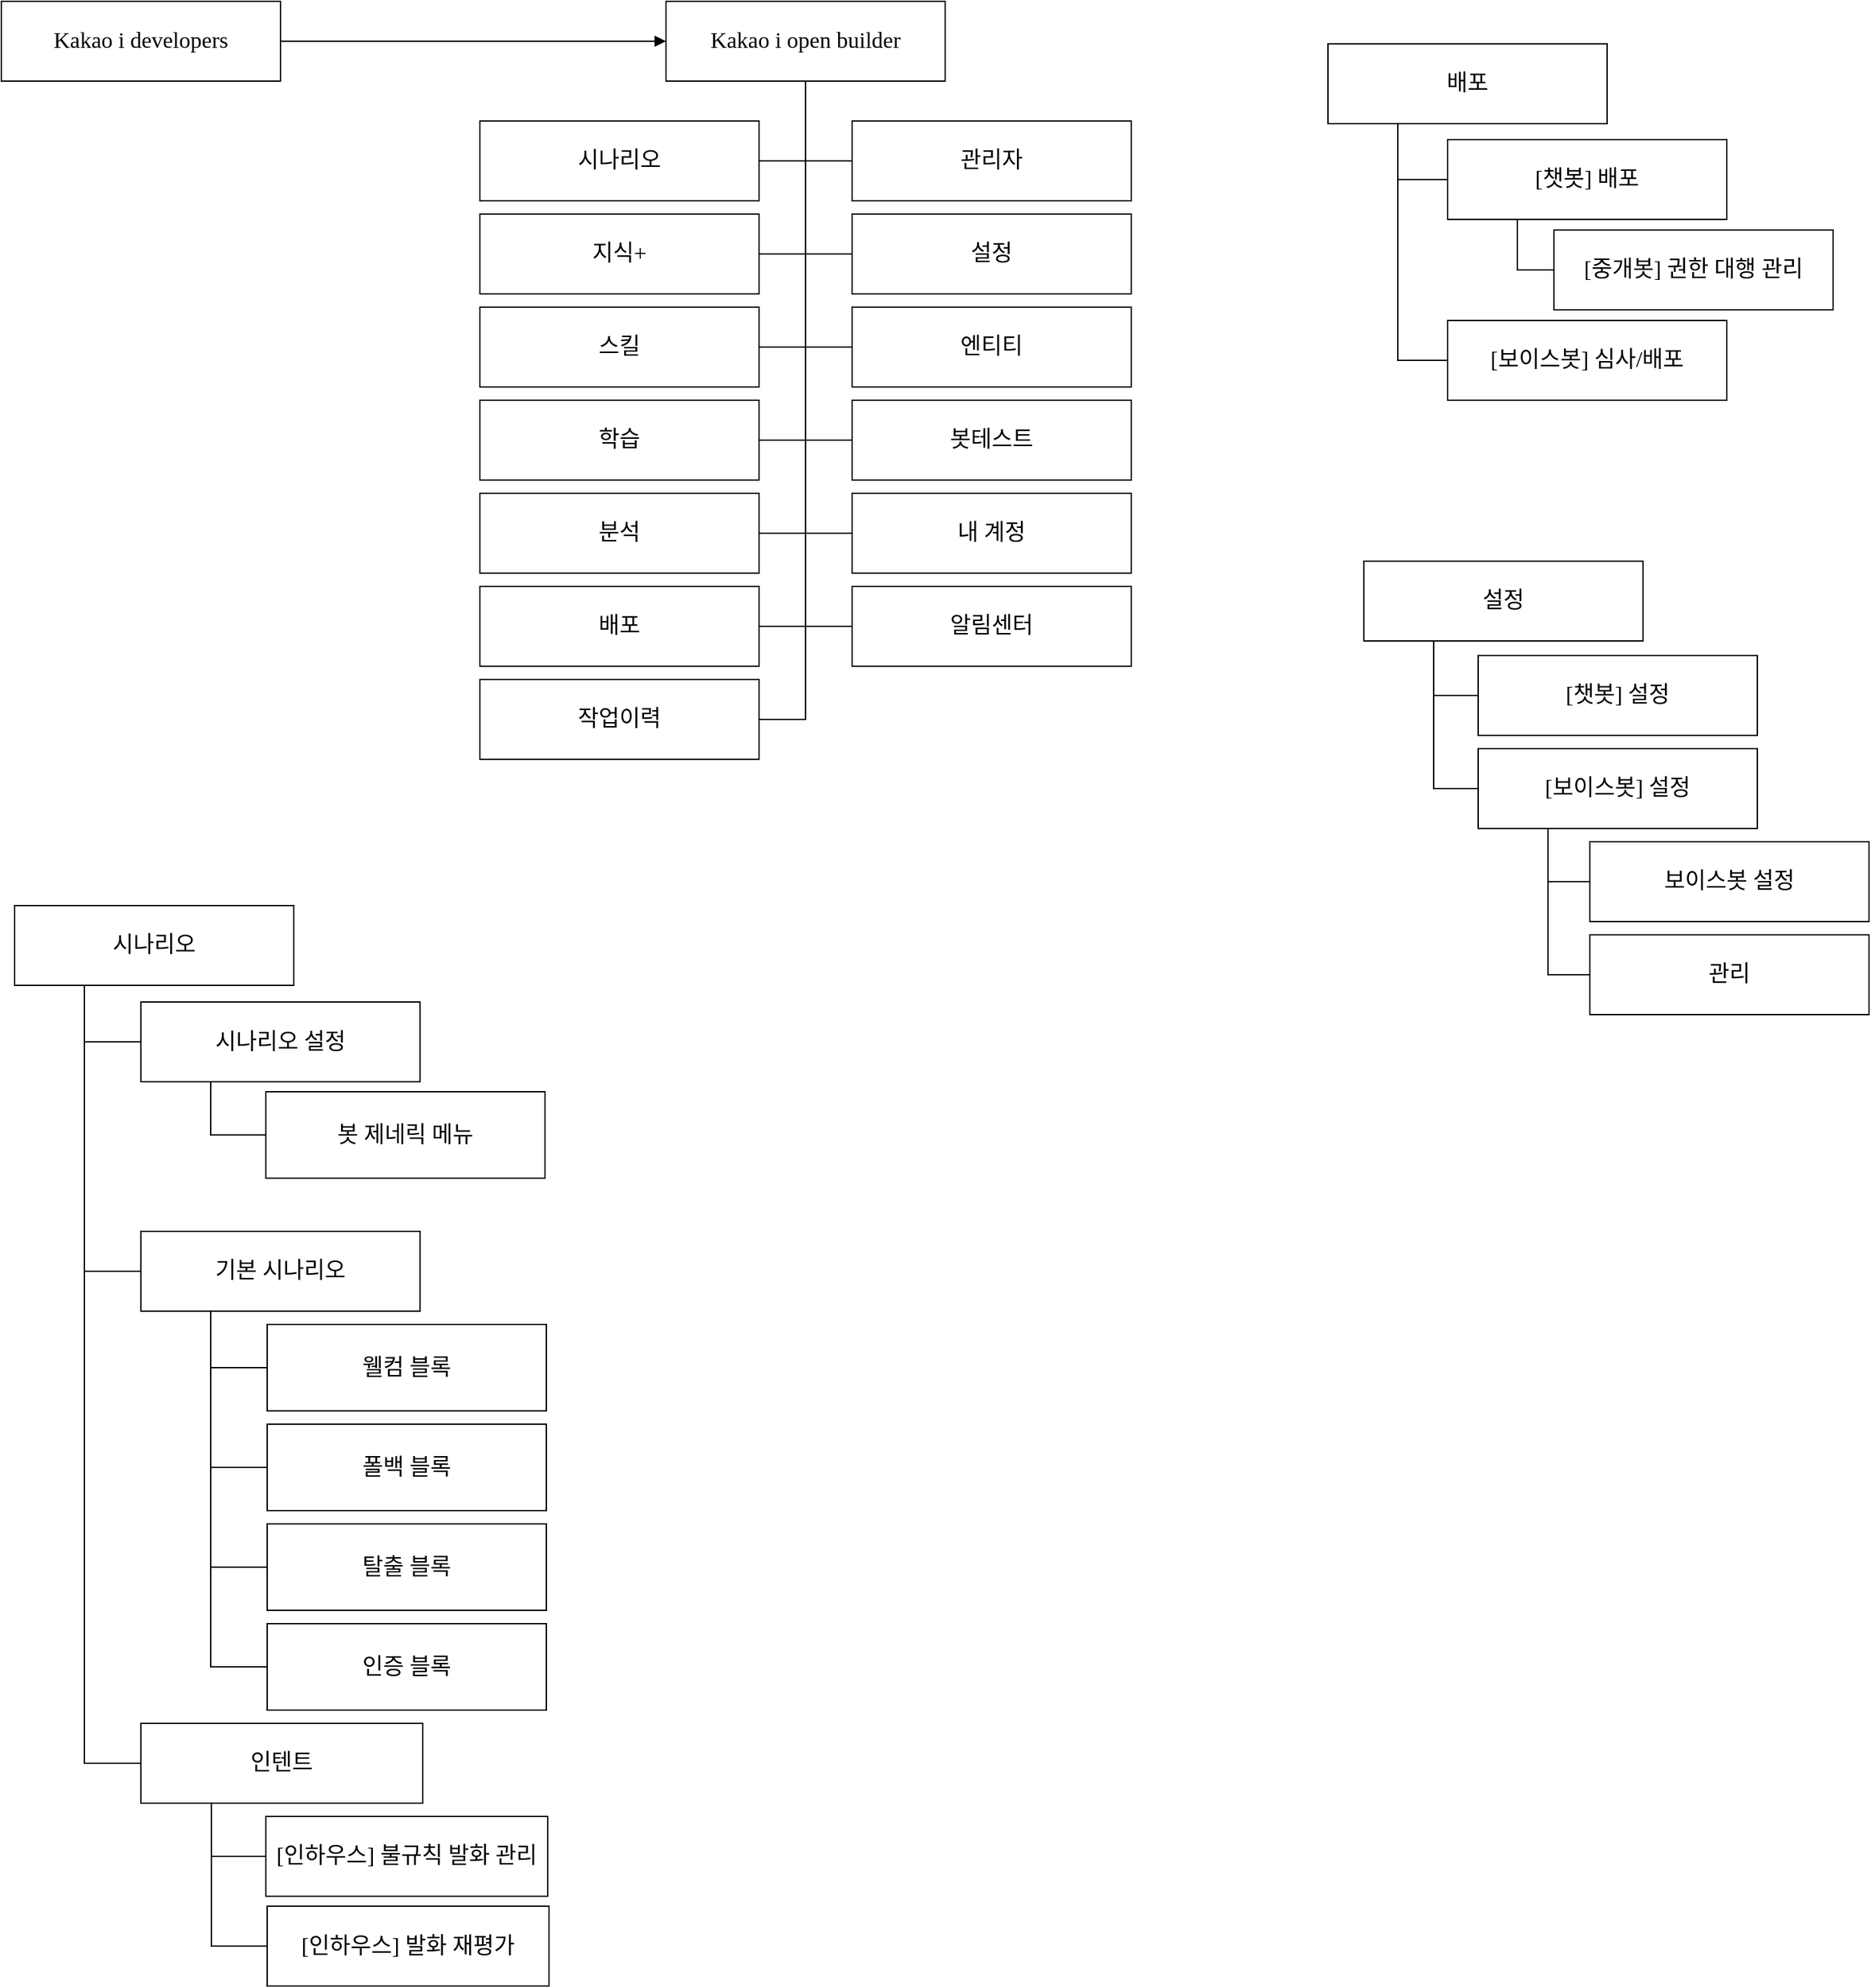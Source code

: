<mxfile version="10.7.1" type="github"><diagram id="oRVQdRAx0qsAmOMMxVm2" name="Page"><mxGraphModel dx="998" dy="1165" grid="1" gridSize="10" guides="1" tooltips="1" connect="1" arrows="1" fold="1" page="1" pageScale="1" pageWidth="827" pageHeight="1169" math="0" shadow="0"><root><mxCell id="0"/><mxCell id="1" parent="0"/><mxCell id="0agNBl0zZX1pPAYlAShE-59" style="edgeStyle=orthogonalEdgeStyle;rounded=0;orthogonalLoop=1;jettySize=auto;html=1;exitX=1;exitY=0.5;exitDx=0;exitDy=0;entryX=0;entryY=0.5;entryDx=0;entryDy=0;endArrow=block;endFill=1;fontFamily=Verdana;fontSize=17;" parent="1" source="0agNBl0zZX1pPAYlAShE-5" target="0agNBl0zZX1pPAYlAShE-6" edge="1"><mxGeometry relative="1" as="geometry"/></mxCell><mxCell id="0agNBl0zZX1pPAYlAShE-5" value="Kakao i developers" style="rounded=0;whiteSpace=wrap;html=1;fontFamily=Verdana;fontSize=17;" parent="1" vertex="1"><mxGeometry x="30" y="30" width="210" height="60" as="geometry"/></mxCell><mxCell id="0agNBl0zZX1pPAYlAShE-60" style="edgeStyle=orthogonalEdgeStyle;rounded=0;orthogonalLoop=1;jettySize=auto;html=1;exitX=0.5;exitY=1;exitDx=0;exitDy=0;entryX=1;entryY=0.5;entryDx=0;entryDy=0;endArrow=none;endFill=0;fontFamily=Verdana;fontSize=17;" parent="1" source="0agNBl0zZX1pPAYlAShE-6" target="0agNBl0zZX1pPAYlAShE-7" edge="1"><mxGeometry relative="1" as="geometry"/></mxCell><mxCell id="0agNBl0zZX1pPAYlAShE-61" style="edgeStyle=orthogonalEdgeStyle;rounded=0;orthogonalLoop=1;jettySize=auto;html=1;exitX=0.5;exitY=1;exitDx=0;exitDy=0;entryX=0;entryY=0.5;entryDx=0;entryDy=0;endArrow=none;endFill=0;fontFamily=Verdana;fontSize=17;" parent="1" source="0agNBl0zZX1pPAYlAShE-6" target="0agNBl0zZX1pPAYlAShE-14" edge="1"><mxGeometry relative="1" as="geometry"/></mxCell><mxCell id="0agNBl0zZX1pPAYlAShE-62" style="edgeStyle=orthogonalEdgeStyle;rounded=0;orthogonalLoop=1;jettySize=auto;html=1;exitX=0.5;exitY=1;exitDx=0;exitDy=0;entryX=1;entryY=0.5;entryDx=0;entryDy=0;endArrow=none;endFill=0;fontFamily=Verdana;fontSize=17;" parent="1" source="0agNBl0zZX1pPAYlAShE-6" target="0agNBl0zZX1pPAYlAShE-8" edge="1"><mxGeometry relative="1" as="geometry"/></mxCell><mxCell id="0agNBl0zZX1pPAYlAShE-63" style="edgeStyle=orthogonalEdgeStyle;rounded=0;orthogonalLoop=1;jettySize=auto;html=1;exitX=0.5;exitY=1;exitDx=0;exitDy=0;entryX=0;entryY=0.5;entryDx=0;entryDy=0;endArrow=none;endFill=0;fontFamily=Verdana;fontSize=17;" parent="1" source="0agNBl0zZX1pPAYlAShE-6" target="0agNBl0zZX1pPAYlAShE-15" edge="1"><mxGeometry relative="1" as="geometry"/></mxCell><mxCell id="0agNBl0zZX1pPAYlAShE-64" style="edgeStyle=orthogonalEdgeStyle;rounded=0;orthogonalLoop=1;jettySize=auto;html=1;exitX=0.5;exitY=1;exitDx=0;exitDy=0;entryX=1;entryY=0.5;entryDx=0;entryDy=0;endArrow=none;endFill=0;fontFamily=Verdana;fontSize=17;" parent="1" source="0agNBl0zZX1pPAYlAShE-6" target="0agNBl0zZX1pPAYlAShE-9" edge="1"><mxGeometry relative="1" as="geometry"/></mxCell><mxCell id="0agNBl0zZX1pPAYlAShE-65" style="edgeStyle=orthogonalEdgeStyle;rounded=0;orthogonalLoop=1;jettySize=auto;html=1;exitX=0.5;exitY=1;exitDx=0;exitDy=0;entryX=0;entryY=0.5;entryDx=0;entryDy=0;endArrow=none;endFill=0;fontFamily=Verdana;fontSize=17;" parent="1" source="0agNBl0zZX1pPAYlAShE-6" target="0agNBl0zZX1pPAYlAShE-17" edge="1"><mxGeometry relative="1" as="geometry"/></mxCell><mxCell id="0agNBl0zZX1pPAYlAShE-66" style="edgeStyle=orthogonalEdgeStyle;rounded=0;orthogonalLoop=1;jettySize=auto;html=1;exitX=0.5;exitY=1;exitDx=0;exitDy=0;entryX=1;entryY=0.5;entryDx=0;entryDy=0;endArrow=none;endFill=0;fontFamily=Verdana;fontSize=17;" parent="1" source="0agNBl0zZX1pPAYlAShE-6" target="0agNBl0zZX1pPAYlAShE-10" edge="1"><mxGeometry relative="1" as="geometry"/></mxCell><mxCell id="0agNBl0zZX1pPAYlAShE-67" style="edgeStyle=orthogonalEdgeStyle;rounded=0;orthogonalLoop=1;jettySize=auto;html=1;exitX=0.5;exitY=1;exitDx=0;exitDy=0;entryX=0;entryY=0.5;entryDx=0;entryDy=0;endArrow=none;endFill=0;fontFamily=Verdana;fontSize=17;" parent="1" source="0agNBl0zZX1pPAYlAShE-6" target="0agNBl0zZX1pPAYlAShE-18" edge="1"><mxGeometry relative="1" as="geometry"/></mxCell><mxCell id="0agNBl0zZX1pPAYlAShE-68" style="edgeStyle=orthogonalEdgeStyle;rounded=0;orthogonalLoop=1;jettySize=auto;html=1;exitX=0.5;exitY=1;exitDx=0;exitDy=0;entryX=1;entryY=0.5;entryDx=0;entryDy=0;endArrow=none;endFill=0;fontFamily=Verdana;fontSize=17;" parent="1" source="0agNBl0zZX1pPAYlAShE-6" target="0agNBl0zZX1pPAYlAShE-11" edge="1"><mxGeometry relative="1" as="geometry"/></mxCell><mxCell id="0agNBl0zZX1pPAYlAShE-69" style="edgeStyle=orthogonalEdgeStyle;rounded=0;orthogonalLoop=1;jettySize=auto;html=1;exitX=0.5;exitY=1;exitDx=0;exitDy=0;entryX=0;entryY=0.5;entryDx=0;entryDy=0;endArrow=none;endFill=0;fontFamily=Verdana;fontSize=17;" parent="1" source="0agNBl0zZX1pPAYlAShE-6" target="0agNBl0zZX1pPAYlAShE-19" edge="1"><mxGeometry relative="1" as="geometry"/></mxCell><mxCell id="0agNBl0zZX1pPAYlAShE-70" style="edgeStyle=orthogonalEdgeStyle;rounded=0;orthogonalLoop=1;jettySize=auto;html=1;exitX=0.5;exitY=1;exitDx=0;exitDy=0;entryX=1;entryY=0.5;entryDx=0;entryDy=0;endArrow=none;endFill=0;fontFamily=Verdana;fontSize=17;" parent="1" source="0agNBl0zZX1pPAYlAShE-6" target="0agNBl0zZX1pPAYlAShE-12" edge="1"><mxGeometry relative="1" as="geometry"/></mxCell><mxCell id="0agNBl0zZX1pPAYlAShE-71" style="edgeStyle=orthogonalEdgeStyle;rounded=0;orthogonalLoop=1;jettySize=auto;html=1;exitX=0.5;exitY=1;exitDx=0;exitDy=0;entryX=0;entryY=0.5;entryDx=0;entryDy=0;endArrow=none;endFill=0;fontFamily=Verdana;fontSize=17;" parent="1" source="0agNBl0zZX1pPAYlAShE-6" target="0agNBl0zZX1pPAYlAShE-20" edge="1"><mxGeometry relative="1" as="geometry"/></mxCell><mxCell id="0agNBl0zZX1pPAYlAShE-72" style="edgeStyle=orthogonalEdgeStyle;rounded=0;orthogonalLoop=1;jettySize=auto;html=1;exitX=0.5;exitY=1;exitDx=0;exitDy=0;entryX=1;entryY=0.5;entryDx=0;entryDy=0;endArrow=none;endFill=0;fontFamily=Verdana;fontSize=17;" parent="1" source="0agNBl0zZX1pPAYlAShE-6" target="0agNBl0zZX1pPAYlAShE-13" edge="1"><mxGeometry relative="1" as="geometry"/></mxCell><mxCell id="0agNBl0zZX1pPAYlAShE-6" value="Kakao i open builder" style="rounded=0;whiteSpace=wrap;html=1;fontFamily=Verdana;fontSize=17;" parent="1" vertex="1"><mxGeometry x="530" y="30" width="210" height="60" as="geometry"/></mxCell><mxCell id="0agNBl0zZX1pPAYlAShE-7" value="시나리오&lt;br style=&quot;font-size: 17px;&quot;&gt;" style="rounded=0;whiteSpace=wrap;html=1;fontFamily=Verdana;fontSize=17;" parent="1" vertex="1"><mxGeometry x="390" y="120" width="210" height="60" as="geometry"/></mxCell><mxCell id="0agNBl0zZX1pPAYlAShE-8" value="지식+&lt;br style=&quot;font-size: 17px&quot;&gt;" style="rounded=0;whiteSpace=wrap;html=1;fontFamily=Verdana;fontSize=17;" parent="1" vertex="1"><mxGeometry x="390" y="190" width="210" height="60" as="geometry"/></mxCell><mxCell id="0agNBl0zZX1pPAYlAShE-9" value="스킬&lt;br style=&quot;font-size: 17px&quot;&gt;" style="rounded=0;whiteSpace=wrap;html=1;fontFamily=Verdana;fontSize=17;" parent="1" vertex="1"><mxGeometry x="390" y="260" width="210" height="60" as="geometry"/></mxCell><mxCell id="0agNBl0zZX1pPAYlAShE-10" value="학습&lt;br style=&quot;font-size: 17px&quot;&gt;" style="rounded=0;whiteSpace=wrap;html=1;fontFamily=Verdana;fontSize=17;" parent="1" vertex="1"><mxGeometry x="390" y="330" width="210" height="60" as="geometry"/></mxCell><mxCell id="0agNBl0zZX1pPAYlAShE-11" value="분석&lt;br style=&quot;font-size: 17px&quot;&gt;" style="rounded=0;whiteSpace=wrap;html=1;fontFamily=Verdana;fontSize=17;" parent="1" vertex="1"><mxGeometry x="390" y="400" width="210" height="60" as="geometry"/></mxCell><mxCell id="0agNBl0zZX1pPAYlAShE-12" value="배포&lt;br style=&quot;font-size: 17px&quot;&gt;" style="rounded=0;whiteSpace=wrap;html=1;fontFamily=Verdana;fontSize=17;" parent="1" vertex="1"><mxGeometry x="390" y="470" width="210" height="60" as="geometry"/></mxCell><mxCell id="0agNBl0zZX1pPAYlAShE-13" value="작업이력&lt;br style=&quot;font-size: 17px&quot;&gt;" style="rounded=0;whiteSpace=wrap;html=1;fontFamily=Verdana;fontSize=17;" parent="1" vertex="1"><mxGeometry x="390" y="540" width="210" height="60" as="geometry"/></mxCell><mxCell id="0agNBl0zZX1pPAYlAShE-14" value="관리자&lt;br style=&quot;font-size: 17px&quot;&gt;" style="rounded=0;whiteSpace=wrap;html=1;fontFamily=Verdana;fontSize=17;" parent="1" vertex="1"><mxGeometry x="670" y="120" width="210" height="60" as="geometry"/></mxCell><mxCell id="0agNBl0zZX1pPAYlAShE-15" value="설정&lt;br style=&quot;font-size: 17px&quot;&gt;" style="rounded=0;whiteSpace=wrap;html=1;fontFamily=Verdana;fontSize=17;" parent="1" vertex="1"><mxGeometry x="670" y="190" width="210" height="60" as="geometry"/></mxCell><mxCell id="0agNBl0zZX1pPAYlAShE-17" value="엔티티&lt;br style=&quot;font-size: 17px&quot;&gt;" style="rounded=0;whiteSpace=wrap;html=1;fontFamily=Verdana;fontSize=17;" parent="1" vertex="1"><mxGeometry x="670" y="260" width="210" height="60" as="geometry"/></mxCell><mxCell id="0agNBl0zZX1pPAYlAShE-18" value="봇테스트&lt;br style=&quot;font-size: 17px&quot;&gt;" style="rounded=0;whiteSpace=wrap;html=1;fontFamily=Verdana;fontSize=17;" parent="1" vertex="1"><mxGeometry x="670" y="330" width="210" height="60" as="geometry"/></mxCell><mxCell id="0agNBl0zZX1pPAYlAShE-19" value="내 계정&lt;br style=&quot;font-size: 17px&quot;&gt;" style="rounded=0;whiteSpace=wrap;html=1;fontFamily=Verdana;fontSize=17;" parent="1" vertex="1"><mxGeometry x="670" y="400" width="210" height="60" as="geometry"/></mxCell><mxCell id="0agNBl0zZX1pPAYlAShE-20" value="알림센터&lt;br style=&quot;font-size: 17px&quot;&gt;" style="rounded=0;whiteSpace=wrap;html=1;fontFamily=Verdana;fontSize=17;" parent="1" vertex="1"><mxGeometry x="670" y="470" width="210" height="60" as="geometry"/></mxCell><mxCell id="0agNBl0zZX1pPAYlAShE-51" style="edgeStyle=orthogonalEdgeStyle;rounded=0;orthogonalLoop=1;jettySize=auto;html=1;exitX=0.25;exitY=1;exitDx=0;exitDy=0;entryX=0;entryY=0.5;entryDx=0;entryDy=0;endArrow=none;endFill=0;fontFamily=Verdana;fontSize=17;" parent="1" source="0agNBl0zZX1pPAYlAShE-27" target="0agNBl0zZX1pPAYlAShE-28" edge="1"><mxGeometry relative="1" as="geometry"/></mxCell><mxCell id="0agNBl0zZX1pPAYlAShE-27" value="[챗봇] 배포&lt;br style=&quot;font-size: 17px&quot;&gt;" style="rounded=0;whiteSpace=wrap;html=1;fontFamily=Verdana;fontSize=17;" parent="1" vertex="1"><mxGeometry x="1118" y="134" width="210" height="60" as="geometry"/></mxCell><mxCell id="0agNBl0zZX1pPAYlAShE-28" value="[중개봇] 권한 대행 관리&lt;br style=&quot;font-size: 17px&quot;&gt;" style="rounded=0;whiteSpace=wrap;html=1;fontFamily=Verdana;fontSize=17;" parent="1" vertex="1"><mxGeometry x="1198" y="202" width="210" height="60" as="geometry"/></mxCell><mxCell id="0agNBl0zZX1pPAYlAShE-55" style="edgeStyle=orthogonalEdgeStyle;rounded=0;orthogonalLoop=1;jettySize=auto;html=1;exitX=0.25;exitY=1;exitDx=0;exitDy=0;entryX=0;entryY=0.5;entryDx=0;entryDy=0;endArrow=none;endFill=0;fontFamily=Verdana;fontSize=17;" parent="1" source="0agNBl0zZX1pPAYlAShE-29" target="0agNBl0zZX1pPAYlAShE-30" edge="1"><mxGeometry relative="1" as="geometry"/></mxCell><mxCell id="0agNBl0zZX1pPAYlAShE-58" style="edgeStyle=orthogonalEdgeStyle;rounded=0;orthogonalLoop=1;jettySize=auto;html=1;exitX=0.25;exitY=1;exitDx=0;exitDy=0;entryX=0;entryY=0.5;entryDx=0;entryDy=0;endArrow=none;endFill=0;fontFamily=Verdana;fontSize=17;" parent="1" source="0agNBl0zZX1pPAYlAShE-29" target="0agNBl0zZX1pPAYlAShE-31" edge="1"><mxGeometry relative="1" as="geometry"/></mxCell><mxCell id="0agNBl0zZX1pPAYlAShE-29" value="[보이스봇] 설정&lt;br style=&quot;font-size: 17px&quot;&gt;" style="rounded=0;whiteSpace=wrap;html=1;fontFamily=Verdana;fontSize=17;" parent="1" vertex="1"><mxGeometry x="1141" y="592" width="210" height="60" as="geometry"/></mxCell><mxCell id="0agNBl0zZX1pPAYlAShE-30" value="보이스봇 설정&lt;br style=&quot;font-size: 17px&quot;&gt;" style="rounded=0;whiteSpace=wrap;html=1;fontFamily=Verdana;fontSize=17;" parent="1" vertex="1"><mxGeometry x="1225" y="662" width="210" height="60" as="geometry"/></mxCell><mxCell id="0agNBl0zZX1pPAYlAShE-31" value="관리&lt;br style=&quot;font-size: 17px&quot;&gt;" style="rounded=0;whiteSpace=wrap;html=1;fontFamily=Verdana;fontSize=17;" parent="1" vertex="1"><mxGeometry x="1225" y="732" width="210" height="60" as="geometry"/></mxCell><mxCell id="0agNBl0zZX1pPAYlAShE-32" value="[챗봇] 설정&lt;br style=&quot;font-size: 17px&quot;&gt;" style="rounded=0;whiteSpace=wrap;html=1;fontFamily=Verdana;fontSize=17;" parent="1" vertex="1"><mxGeometry x="1141" y="522" width="210" height="60" as="geometry"/></mxCell><mxCell id="0agNBl0zZX1pPAYlAShE-53" style="edgeStyle=orthogonalEdgeStyle;rounded=0;orthogonalLoop=1;jettySize=auto;html=1;exitX=0.25;exitY=1;exitDx=0;exitDy=0;entryX=0;entryY=0.5;entryDx=0;entryDy=0;endArrow=none;endFill=0;fontFamily=Verdana;fontSize=17;" parent="1" source="0agNBl0zZX1pPAYlAShE-33" target="0agNBl0zZX1pPAYlAShE-32" edge="1"><mxGeometry relative="1" as="geometry"/></mxCell><mxCell id="0agNBl0zZX1pPAYlAShE-54" style="edgeStyle=orthogonalEdgeStyle;rounded=0;orthogonalLoop=1;jettySize=auto;html=1;exitX=0.25;exitY=1;exitDx=0;exitDy=0;endArrow=none;endFill=0;fontFamily=Verdana;fontSize=17;entryX=0;entryY=0.5;entryDx=0;entryDy=0;" parent="1" source="0agNBl0zZX1pPAYlAShE-33" target="0agNBl0zZX1pPAYlAShE-29" edge="1"><mxGeometry relative="1" as="geometry"><mxPoint x="1115" y="641" as="targetPoint"/></mxGeometry></mxCell><mxCell id="0agNBl0zZX1pPAYlAShE-33" value="설정&lt;br style=&quot;font-size: 17px&quot;&gt;" style="rounded=0;whiteSpace=wrap;html=1;fontFamily=Verdana;fontSize=17;" parent="1" vertex="1"><mxGeometry x="1055" y="451" width="210" height="60" as="geometry"/></mxCell><mxCell id="0agNBl0zZX1pPAYlAShE-36" value="[보이스봇] 심사/배포&lt;br style=&quot;font-size: 17px&quot;&gt;" style="rounded=0;whiteSpace=wrap;html=1;fontFamily=Verdana;fontSize=17;" parent="1" vertex="1"><mxGeometry x="1118" y="270" width="210" height="60" as="geometry"/></mxCell><mxCell id="0agNBl0zZX1pPAYlAShE-50" style="edgeStyle=orthogonalEdgeStyle;rounded=0;orthogonalLoop=1;jettySize=auto;html=1;exitX=0.25;exitY=1;exitDx=0;exitDy=0;entryX=0;entryY=0.5;entryDx=0;entryDy=0;endArrow=none;endFill=0;fontFamily=Verdana;fontSize=17;" parent="1" source="0agNBl0zZX1pPAYlAShE-37" target="0agNBl0zZX1pPAYlAShE-27" edge="1"><mxGeometry relative="1" as="geometry"/></mxCell><mxCell id="0agNBl0zZX1pPAYlAShE-52" style="edgeStyle=orthogonalEdgeStyle;rounded=0;orthogonalLoop=1;jettySize=auto;html=1;exitX=0.25;exitY=1;exitDx=0;exitDy=0;entryX=0;entryY=0.5;entryDx=0;entryDy=0;endArrow=none;endFill=0;fontFamily=Verdana;fontSize=17;" parent="1" source="0agNBl0zZX1pPAYlAShE-37" target="0agNBl0zZX1pPAYlAShE-36" edge="1"><mxGeometry relative="1" as="geometry"/></mxCell><mxCell id="0agNBl0zZX1pPAYlAShE-37" value="배포&lt;br style=&quot;font-size: 17px&quot;&gt;" style="rounded=0;whiteSpace=wrap;html=1;fontFamily=Verdana;fontSize=17;" parent="1" vertex="1"><mxGeometry x="1028" y="62" width="210" height="60" as="geometry"/></mxCell><mxCell id="1ZHV5qUbSwf58dYqy8w6-4" style="edgeStyle=orthogonalEdgeStyle;rounded=0;orthogonalLoop=1;jettySize=auto;html=1;exitX=0.25;exitY=1;exitDx=0;exitDy=0;entryX=0;entryY=0.5;entryDx=0;entryDy=0;endArrow=none;endFill=0;fontFamily=Verdana;fontSize=17;" edge="1" parent="1" source="1ZHV5qUbSwf58dYqy8w6-1" target="1ZHV5qUbSwf58dYqy8w6-2"><mxGeometry relative="1" as="geometry"/></mxCell><mxCell id="1ZHV5qUbSwf58dYqy8w6-5" style="edgeStyle=orthogonalEdgeStyle;rounded=0;orthogonalLoop=1;jettySize=auto;html=1;exitX=0.25;exitY=1;exitDx=0;exitDy=0;entryX=0;entryY=0.5;entryDx=0;entryDy=0;endArrow=none;endFill=0;fontFamily=Verdana;fontSize=17;" edge="1" parent="1" source="1ZHV5qUbSwf58dYqy8w6-1" target="1ZHV5qUbSwf58dYqy8w6-3"><mxGeometry relative="1" as="geometry"/></mxCell><mxCell id="1ZHV5qUbSwf58dYqy8w6-16" style="edgeStyle=orthogonalEdgeStyle;rounded=0;orthogonalLoop=1;jettySize=auto;html=1;exitX=0.25;exitY=1;exitDx=0;exitDy=0;entryX=0;entryY=0.5;entryDx=0;entryDy=0;endArrow=none;endFill=0;fontFamily=Verdana;fontSize=17;" edge="1" parent="1" source="1ZHV5qUbSwf58dYqy8w6-1" target="1ZHV5qUbSwf58dYqy8w6-14"><mxGeometry relative="1" as="geometry"/></mxCell><mxCell id="1ZHV5qUbSwf58dYqy8w6-1" value="시나리오&lt;br style=&quot;font-size: 17px;&quot;&gt;" style="rounded=0;whiteSpace=wrap;html=1;fontFamily=Verdana;fontSize=17;" vertex="1" parent="1"><mxGeometry x="40" y="710" width="210" height="60" as="geometry"/></mxCell><mxCell id="1ZHV5qUbSwf58dYqy8w6-22" style="edgeStyle=orthogonalEdgeStyle;rounded=0;orthogonalLoop=1;jettySize=auto;html=1;exitX=0.25;exitY=1;exitDx=0;exitDy=0;entryX=0;entryY=0.5;entryDx=0;entryDy=0;endArrow=none;endFill=0;fontFamily=Verdana;fontSize=17;" edge="1" parent="1" source="1ZHV5qUbSwf58dYqy8w6-2" target="1ZHV5qUbSwf58dYqy8w6-20"><mxGeometry relative="1" as="geometry"/></mxCell><mxCell id="1ZHV5qUbSwf58dYqy8w6-2" value="시나리오 설정&lt;br style=&quot;font-size: 17px&quot;&gt;" style="rounded=0;whiteSpace=wrap;html=1;fontFamily=Verdana;fontSize=17;" vertex="1" parent="1"><mxGeometry x="135" y="782.5" width="210" height="60" as="geometry"/></mxCell><mxCell id="1ZHV5qUbSwf58dYqy8w6-10" style="edgeStyle=orthogonalEdgeStyle;rounded=0;orthogonalLoop=1;jettySize=auto;html=1;exitX=0.25;exitY=1;exitDx=0;exitDy=0;entryX=0;entryY=0.5;entryDx=0;entryDy=0;endArrow=none;endFill=0;fontFamily=Verdana;fontSize=17;" edge="1" parent="1" source="1ZHV5qUbSwf58dYqy8w6-3" target="1ZHV5qUbSwf58dYqy8w6-6"><mxGeometry relative="1" as="geometry"/></mxCell><mxCell id="1ZHV5qUbSwf58dYqy8w6-11" style="edgeStyle=orthogonalEdgeStyle;rounded=0;orthogonalLoop=1;jettySize=auto;html=1;exitX=0.25;exitY=1;exitDx=0;exitDy=0;entryX=0;entryY=0.5;entryDx=0;entryDy=0;endArrow=none;endFill=0;fontFamily=Verdana;fontSize=17;" edge="1" parent="1" source="1ZHV5qUbSwf58dYqy8w6-3" target="1ZHV5qUbSwf58dYqy8w6-7"><mxGeometry relative="1" as="geometry"/></mxCell><mxCell id="1ZHV5qUbSwf58dYqy8w6-12" style="edgeStyle=orthogonalEdgeStyle;rounded=0;orthogonalLoop=1;jettySize=auto;html=1;exitX=0.25;exitY=1;exitDx=0;exitDy=0;entryX=0;entryY=0.5;entryDx=0;entryDy=0;endArrow=none;endFill=0;fontFamily=Verdana;fontSize=17;" edge="1" parent="1" source="1ZHV5qUbSwf58dYqy8w6-3" target="1ZHV5qUbSwf58dYqy8w6-8"><mxGeometry relative="1" as="geometry"/></mxCell><mxCell id="1ZHV5qUbSwf58dYqy8w6-13" style="edgeStyle=orthogonalEdgeStyle;rounded=0;orthogonalLoop=1;jettySize=auto;html=1;exitX=0.25;exitY=1;exitDx=0;exitDy=0;entryX=0;entryY=0.5;entryDx=0;entryDy=0;endArrow=none;endFill=0;fontFamily=Verdana;fontSize=17;" edge="1" parent="1" source="1ZHV5qUbSwf58dYqy8w6-3" target="1ZHV5qUbSwf58dYqy8w6-9"><mxGeometry relative="1" as="geometry"/></mxCell><mxCell id="1ZHV5qUbSwf58dYqy8w6-3" value="기본 시나리오&lt;br style=&quot;font-size: 17px&quot;&gt;" style="rounded=0;whiteSpace=wrap;html=1;fontFamily=Verdana;fontSize=17;" vertex="1" parent="1"><mxGeometry x="135" y="955" width="210" height="60" as="geometry"/></mxCell><mxCell id="1ZHV5qUbSwf58dYqy8w6-6" value="웰컴 블록&lt;br style=&quot;font-size: 17px&quot;&gt;" style="rounded=0;whiteSpace=wrap;html=1;fontFamily=Verdana;fontSize=17;" vertex="1" parent="1"><mxGeometry x="230" y="1025" width="210" height="65" as="geometry"/></mxCell><mxCell id="1ZHV5qUbSwf58dYqy8w6-7" value="폴백 블록&lt;br style=&quot;font-size: 17px&quot;&gt;" style="rounded=0;whiteSpace=wrap;html=1;fontFamily=Verdana;fontSize=17;" vertex="1" parent="1"><mxGeometry x="230" y="1100" width="210" height="65" as="geometry"/></mxCell><mxCell id="1ZHV5qUbSwf58dYqy8w6-8" value="탈출 블록&lt;br style=&quot;font-size: 17px&quot;&gt;" style="rounded=0;whiteSpace=wrap;html=1;fontFamily=Verdana;fontSize=17;" vertex="1" parent="1"><mxGeometry x="230" y="1175" width="210" height="65" as="geometry"/></mxCell><mxCell id="1ZHV5qUbSwf58dYqy8w6-9" value="인증 블록&lt;br style=&quot;font-size: 17px&quot;&gt;" style="rounded=0;whiteSpace=wrap;html=1;fontFamily=Verdana;fontSize=17;" vertex="1" parent="1"><mxGeometry x="230" y="1250" width="210" height="65" as="geometry"/></mxCell><mxCell id="1ZHV5qUbSwf58dYqy8w6-17" style="edgeStyle=orthogonalEdgeStyle;rounded=0;orthogonalLoop=1;jettySize=auto;html=1;exitX=0.25;exitY=1;exitDx=0;exitDy=0;entryX=0;entryY=0.5;entryDx=0;entryDy=0;endArrow=none;endFill=0;fontFamily=Verdana;fontSize=17;" edge="1" parent="1" source="1ZHV5qUbSwf58dYqy8w6-14" target="1ZHV5qUbSwf58dYqy8w6-15"><mxGeometry relative="1" as="geometry"/></mxCell><mxCell id="1ZHV5qUbSwf58dYqy8w6-19" style="edgeStyle=orthogonalEdgeStyle;rounded=0;orthogonalLoop=1;jettySize=auto;html=1;exitX=0.25;exitY=1;exitDx=0;exitDy=0;entryX=0;entryY=0.5;entryDx=0;entryDy=0;endArrow=none;endFill=0;fontFamily=Verdana;fontSize=17;" edge="1" parent="1" source="1ZHV5qUbSwf58dYqy8w6-14" target="1ZHV5qUbSwf58dYqy8w6-18"><mxGeometry relative="1" as="geometry"/></mxCell><mxCell id="1ZHV5qUbSwf58dYqy8w6-14" value="인텐트&lt;br style=&quot;font-size: 17px&quot;&gt;" style="rounded=0;whiteSpace=wrap;html=1;fontFamily=Verdana;fontSize=17;" vertex="1" parent="1"><mxGeometry x="135" y="1325" width="212" height="60" as="geometry"/></mxCell><mxCell id="1ZHV5qUbSwf58dYqy8w6-15" value="[인하우스] 불규칙 발화 관리&lt;br style=&quot;font-size: 17px&quot;&gt;" style="rounded=0;whiteSpace=wrap;html=1;fontFamily=Verdana;fontSize=17;" vertex="1" parent="1"><mxGeometry x="229" y="1395" width="212" height="60" as="geometry"/></mxCell><mxCell id="1ZHV5qUbSwf58dYqy8w6-18" value="[인하우스] 발화 재평가&lt;br style=&quot;font-size: 17px&quot;&gt;" style="rounded=0;whiteSpace=wrap;html=1;fontFamily=Verdana;fontSize=17;" vertex="1" parent="1"><mxGeometry x="230" y="1462.5" width="212" height="60" as="geometry"/></mxCell><mxCell id="1ZHV5qUbSwf58dYqy8w6-20" value="봇 제네릭 메뉴&lt;br style=&quot;font-size: 17px&quot;&gt;" style="rounded=0;whiteSpace=wrap;html=1;fontFamily=Verdana;fontSize=17;" vertex="1" parent="1"><mxGeometry x="229" y="850" width="210" height="65" as="geometry"/></mxCell></root></mxGraphModel></diagram></mxfile>